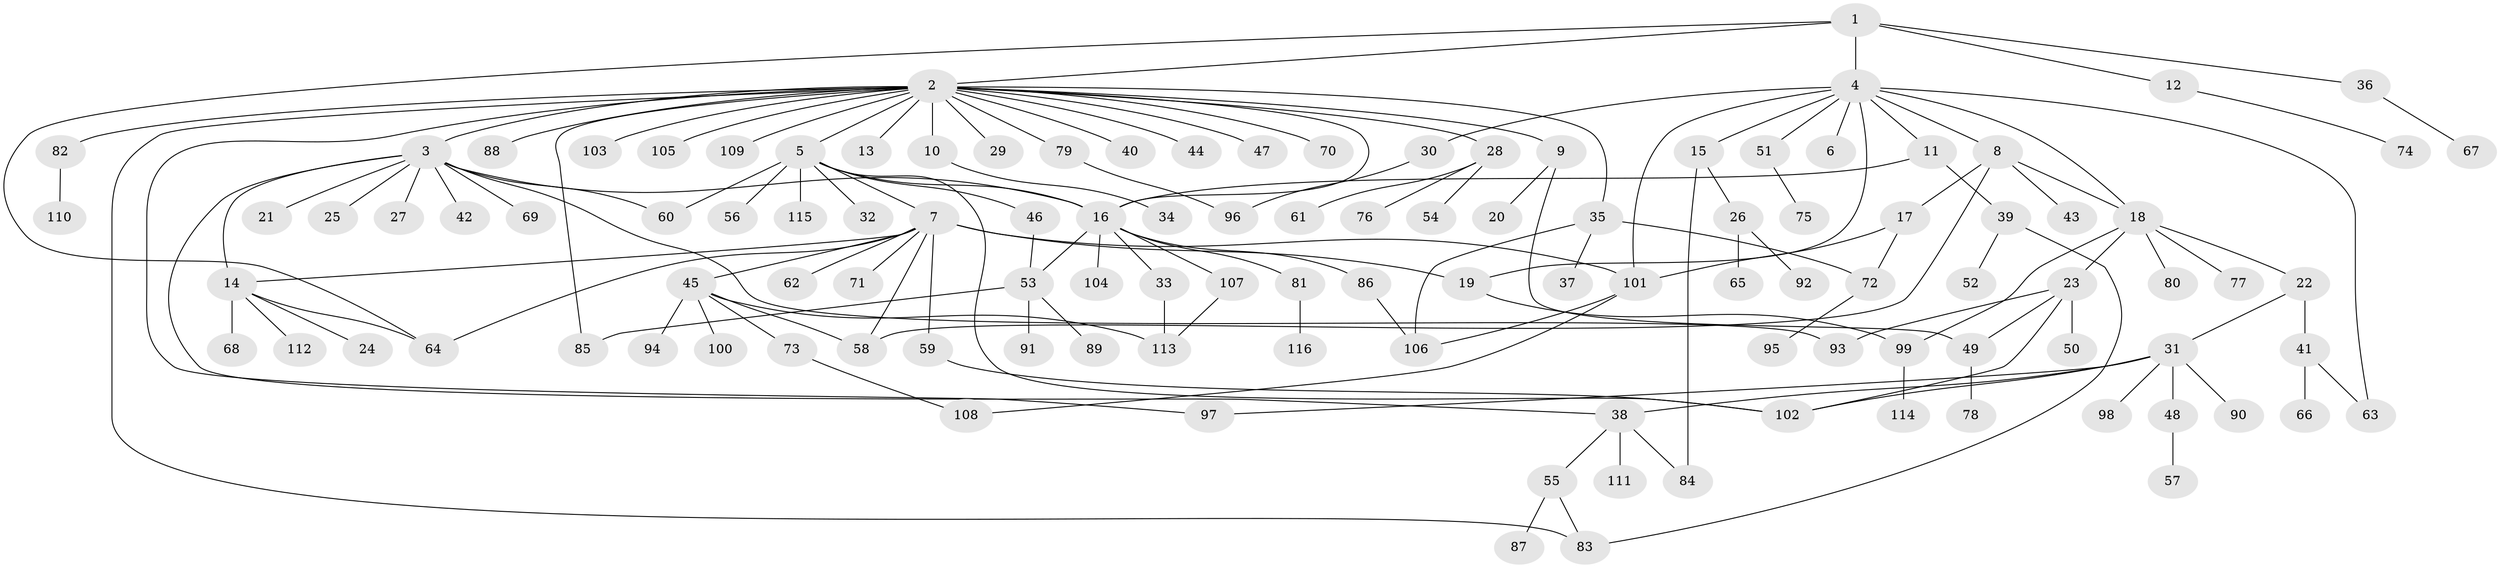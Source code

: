 // Generated by graph-tools (version 1.1) at 2025/35/03/09/25 02:35:20]
// undirected, 116 vertices, 149 edges
graph export_dot {
graph [start="1"]
  node [color=gray90,style=filled];
  1;
  2;
  3;
  4;
  5;
  6;
  7;
  8;
  9;
  10;
  11;
  12;
  13;
  14;
  15;
  16;
  17;
  18;
  19;
  20;
  21;
  22;
  23;
  24;
  25;
  26;
  27;
  28;
  29;
  30;
  31;
  32;
  33;
  34;
  35;
  36;
  37;
  38;
  39;
  40;
  41;
  42;
  43;
  44;
  45;
  46;
  47;
  48;
  49;
  50;
  51;
  52;
  53;
  54;
  55;
  56;
  57;
  58;
  59;
  60;
  61;
  62;
  63;
  64;
  65;
  66;
  67;
  68;
  69;
  70;
  71;
  72;
  73;
  74;
  75;
  76;
  77;
  78;
  79;
  80;
  81;
  82;
  83;
  84;
  85;
  86;
  87;
  88;
  89;
  90;
  91;
  92;
  93;
  94;
  95;
  96;
  97;
  98;
  99;
  100;
  101;
  102;
  103;
  104;
  105;
  106;
  107;
  108;
  109;
  110;
  111;
  112;
  113;
  114;
  115;
  116;
  1 -- 2;
  1 -- 4;
  1 -- 12;
  1 -- 36;
  1 -- 64;
  2 -- 3;
  2 -- 5;
  2 -- 9;
  2 -- 10;
  2 -- 13;
  2 -- 16;
  2 -- 28;
  2 -- 29;
  2 -- 35;
  2 -- 40;
  2 -- 44;
  2 -- 47;
  2 -- 70;
  2 -- 79;
  2 -- 82;
  2 -- 83;
  2 -- 85;
  2 -- 88;
  2 -- 97;
  2 -- 103;
  2 -- 105;
  2 -- 109;
  3 -- 14;
  3 -- 16;
  3 -- 21;
  3 -- 25;
  3 -- 27;
  3 -- 38;
  3 -- 42;
  3 -- 60;
  3 -- 69;
  3 -- 93;
  4 -- 6;
  4 -- 8;
  4 -- 11;
  4 -- 15;
  4 -- 18;
  4 -- 19;
  4 -- 30;
  4 -- 51;
  4 -- 63;
  4 -- 101;
  5 -- 7;
  5 -- 16;
  5 -- 32;
  5 -- 46;
  5 -- 56;
  5 -- 60;
  5 -- 102;
  5 -- 115;
  7 -- 14;
  7 -- 19;
  7 -- 45;
  7 -- 58;
  7 -- 59;
  7 -- 62;
  7 -- 64;
  7 -- 71;
  7 -- 101;
  8 -- 17;
  8 -- 18;
  8 -- 43;
  8 -- 58;
  9 -- 20;
  9 -- 49;
  10 -- 34;
  11 -- 16;
  11 -- 39;
  12 -- 74;
  14 -- 24;
  14 -- 64;
  14 -- 68;
  14 -- 112;
  15 -- 26;
  15 -- 84;
  16 -- 33;
  16 -- 53;
  16 -- 81;
  16 -- 86;
  16 -- 104;
  16 -- 107;
  17 -- 72;
  17 -- 101;
  18 -- 22;
  18 -- 23;
  18 -- 77;
  18 -- 80;
  18 -- 99;
  19 -- 99;
  22 -- 31;
  22 -- 41;
  23 -- 49;
  23 -- 50;
  23 -- 93;
  23 -- 102;
  26 -- 65;
  26 -- 92;
  28 -- 54;
  28 -- 61;
  28 -- 76;
  30 -- 96;
  31 -- 38;
  31 -- 48;
  31 -- 90;
  31 -- 97;
  31 -- 98;
  31 -- 102;
  33 -- 113;
  35 -- 37;
  35 -- 72;
  35 -- 106;
  36 -- 67;
  38 -- 55;
  38 -- 84;
  38 -- 111;
  39 -- 52;
  39 -- 83;
  41 -- 63;
  41 -- 66;
  45 -- 58;
  45 -- 73;
  45 -- 94;
  45 -- 100;
  45 -- 113;
  46 -- 53;
  48 -- 57;
  49 -- 78;
  51 -- 75;
  53 -- 85;
  53 -- 89;
  53 -- 91;
  55 -- 83;
  55 -- 87;
  59 -- 102;
  72 -- 95;
  73 -- 108;
  79 -- 96;
  81 -- 116;
  82 -- 110;
  86 -- 106;
  99 -- 114;
  101 -- 106;
  101 -- 108;
  107 -- 113;
}
